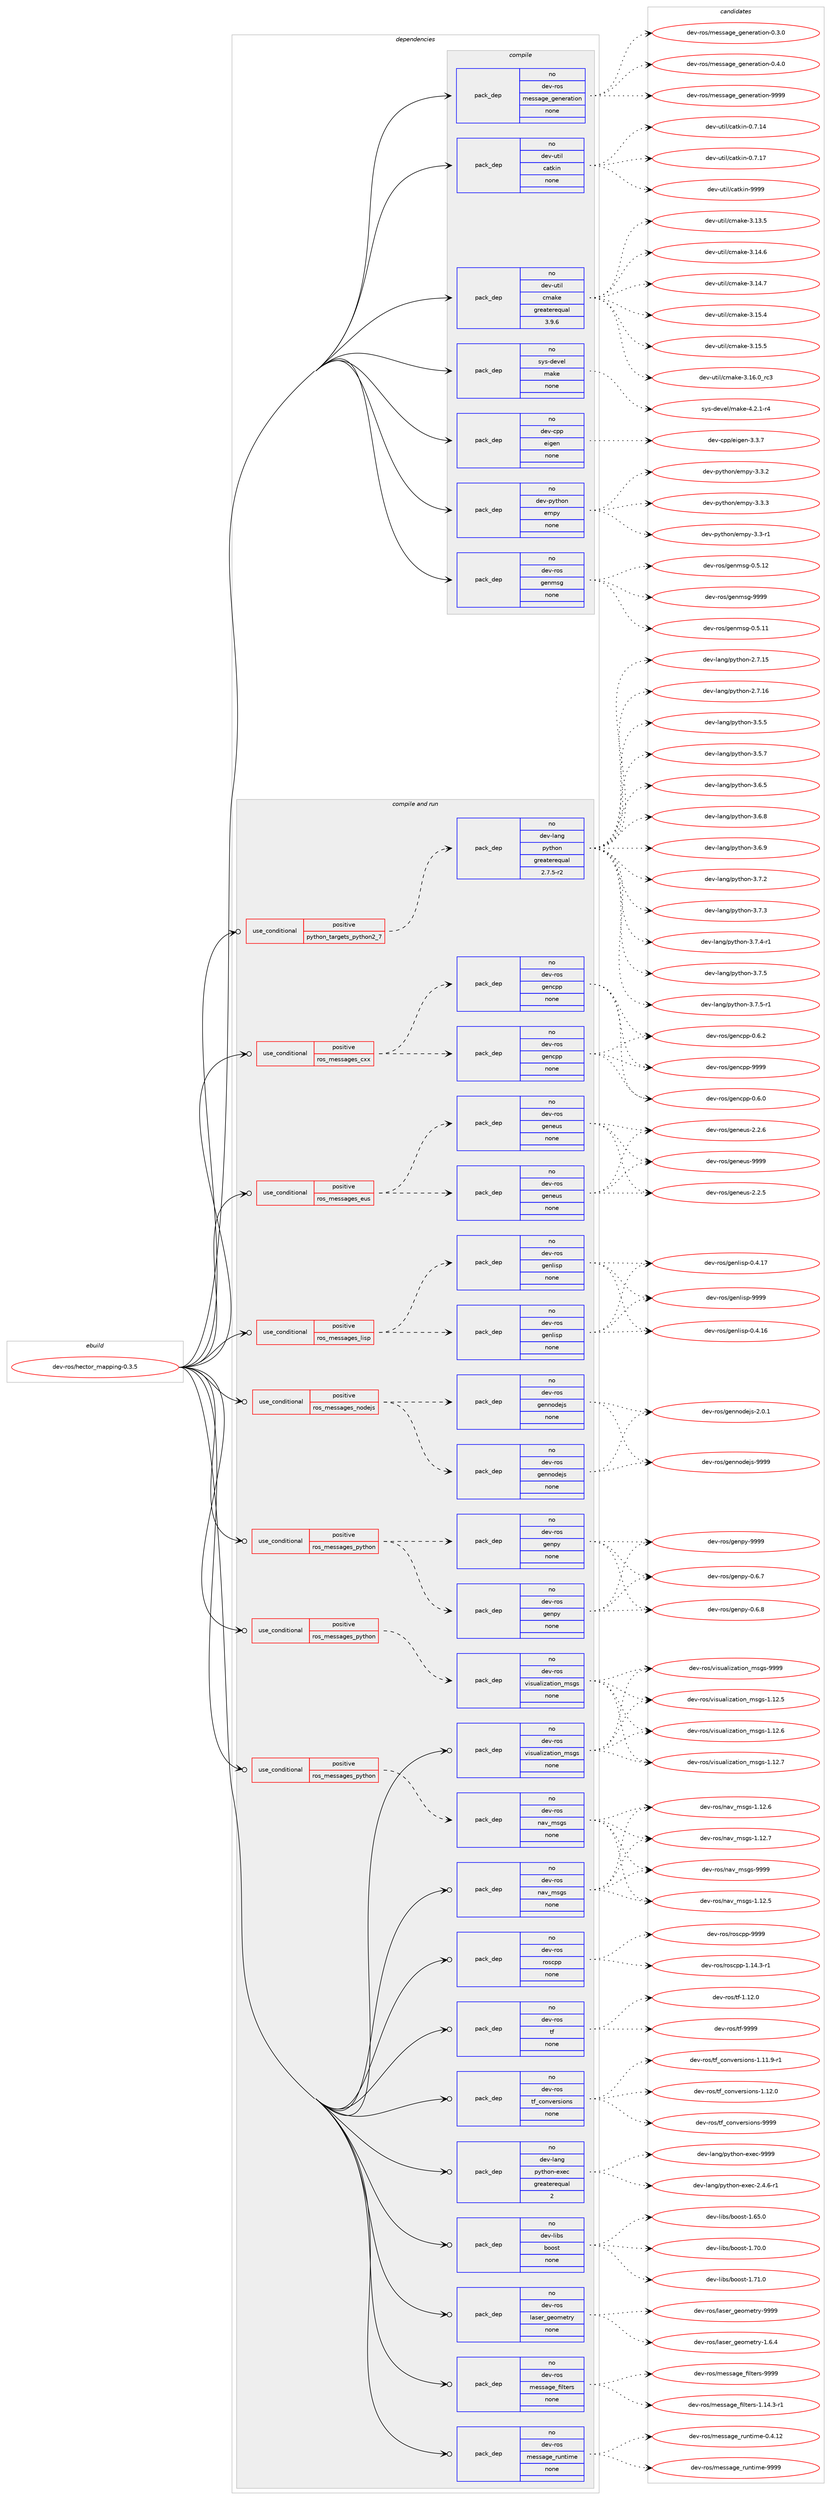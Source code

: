 digraph prolog {

# *************
# Graph options
# *************

newrank=true;
concentrate=true;
compound=true;
graph [rankdir=LR,fontname=Helvetica,fontsize=10,ranksep=1.5];#, ranksep=2.5, nodesep=0.2];
edge  [arrowhead=vee];
node  [fontname=Helvetica,fontsize=10];

# **********
# The ebuild
# **********

subgraph cluster_leftcol {
color=gray;
rank=same;
label=<<i>ebuild</i>>;
id [label="dev-ros/hector_mapping-0.3.5", color=red, width=4, href="../dev-ros/hector_mapping-0.3.5.svg"];
}

# ****************
# The dependencies
# ****************

subgraph cluster_midcol {
color=gray;
label=<<i>dependencies</i>>;
subgraph cluster_compile {
fillcolor="#eeeeee";
style=filled;
label=<<i>compile</i>>;
subgraph pack488318 {
dependency653683 [label=<<TABLE BORDER="0" CELLBORDER="1" CELLSPACING="0" CELLPADDING="4" WIDTH="220"><TR><TD ROWSPAN="6" CELLPADDING="30">pack_dep</TD></TR><TR><TD WIDTH="110">no</TD></TR><TR><TD>dev-cpp</TD></TR><TR><TD>eigen</TD></TR><TR><TD>none</TD></TR><TR><TD></TD></TR></TABLE>>, shape=none, color=blue];
}
id:e -> dependency653683:w [weight=20,style="solid",arrowhead="vee"];
subgraph pack488319 {
dependency653684 [label=<<TABLE BORDER="0" CELLBORDER="1" CELLSPACING="0" CELLPADDING="4" WIDTH="220"><TR><TD ROWSPAN="6" CELLPADDING="30">pack_dep</TD></TR><TR><TD WIDTH="110">no</TD></TR><TR><TD>dev-python</TD></TR><TR><TD>empy</TD></TR><TR><TD>none</TD></TR><TR><TD></TD></TR></TABLE>>, shape=none, color=blue];
}
id:e -> dependency653684:w [weight=20,style="solid",arrowhead="vee"];
subgraph pack488320 {
dependency653685 [label=<<TABLE BORDER="0" CELLBORDER="1" CELLSPACING="0" CELLPADDING="4" WIDTH="220"><TR><TD ROWSPAN="6" CELLPADDING="30">pack_dep</TD></TR><TR><TD WIDTH="110">no</TD></TR><TR><TD>dev-ros</TD></TR><TR><TD>genmsg</TD></TR><TR><TD>none</TD></TR><TR><TD></TD></TR></TABLE>>, shape=none, color=blue];
}
id:e -> dependency653685:w [weight=20,style="solid",arrowhead="vee"];
subgraph pack488321 {
dependency653686 [label=<<TABLE BORDER="0" CELLBORDER="1" CELLSPACING="0" CELLPADDING="4" WIDTH="220"><TR><TD ROWSPAN="6" CELLPADDING="30">pack_dep</TD></TR><TR><TD WIDTH="110">no</TD></TR><TR><TD>dev-ros</TD></TR><TR><TD>message_generation</TD></TR><TR><TD>none</TD></TR><TR><TD></TD></TR></TABLE>>, shape=none, color=blue];
}
id:e -> dependency653686:w [weight=20,style="solid",arrowhead="vee"];
subgraph pack488322 {
dependency653687 [label=<<TABLE BORDER="0" CELLBORDER="1" CELLSPACING="0" CELLPADDING="4" WIDTH="220"><TR><TD ROWSPAN="6" CELLPADDING="30">pack_dep</TD></TR><TR><TD WIDTH="110">no</TD></TR><TR><TD>dev-util</TD></TR><TR><TD>catkin</TD></TR><TR><TD>none</TD></TR><TR><TD></TD></TR></TABLE>>, shape=none, color=blue];
}
id:e -> dependency653687:w [weight=20,style="solid",arrowhead="vee"];
subgraph pack488323 {
dependency653688 [label=<<TABLE BORDER="0" CELLBORDER="1" CELLSPACING="0" CELLPADDING="4" WIDTH="220"><TR><TD ROWSPAN="6" CELLPADDING="30">pack_dep</TD></TR><TR><TD WIDTH="110">no</TD></TR><TR><TD>dev-util</TD></TR><TR><TD>cmake</TD></TR><TR><TD>greaterequal</TD></TR><TR><TD>3.9.6</TD></TR></TABLE>>, shape=none, color=blue];
}
id:e -> dependency653688:w [weight=20,style="solid",arrowhead="vee"];
subgraph pack488324 {
dependency653689 [label=<<TABLE BORDER="0" CELLBORDER="1" CELLSPACING="0" CELLPADDING="4" WIDTH="220"><TR><TD ROWSPAN="6" CELLPADDING="30">pack_dep</TD></TR><TR><TD WIDTH="110">no</TD></TR><TR><TD>sys-devel</TD></TR><TR><TD>make</TD></TR><TR><TD>none</TD></TR><TR><TD></TD></TR></TABLE>>, shape=none, color=blue];
}
id:e -> dependency653689:w [weight=20,style="solid",arrowhead="vee"];
}
subgraph cluster_compileandrun {
fillcolor="#eeeeee";
style=filled;
label=<<i>compile and run</i>>;
subgraph cond153459 {
dependency653690 [label=<<TABLE BORDER="0" CELLBORDER="1" CELLSPACING="0" CELLPADDING="4"><TR><TD ROWSPAN="3" CELLPADDING="10">use_conditional</TD></TR><TR><TD>positive</TD></TR><TR><TD>python_targets_python2_7</TD></TR></TABLE>>, shape=none, color=red];
subgraph pack488325 {
dependency653691 [label=<<TABLE BORDER="0" CELLBORDER="1" CELLSPACING="0" CELLPADDING="4" WIDTH="220"><TR><TD ROWSPAN="6" CELLPADDING="30">pack_dep</TD></TR><TR><TD WIDTH="110">no</TD></TR><TR><TD>dev-lang</TD></TR><TR><TD>python</TD></TR><TR><TD>greaterequal</TD></TR><TR><TD>2.7.5-r2</TD></TR></TABLE>>, shape=none, color=blue];
}
dependency653690:e -> dependency653691:w [weight=20,style="dashed",arrowhead="vee"];
}
id:e -> dependency653690:w [weight=20,style="solid",arrowhead="odotvee"];
subgraph cond153460 {
dependency653692 [label=<<TABLE BORDER="0" CELLBORDER="1" CELLSPACING="0" CELLPADDING="4"><TR><TD ROWSPAN="3" CELLPADDING="10">use_conditional</TD></TR><TR><TD>positive</TD></TR><TR><TD>ros_messages_cxx</TD></TR></TABLE>>, shape=none, color=red];
subgraph pack488326 {
dependency653693 [label=<<TABLE BORDER="0" CELLBORDER="1" CELLSPACING="0" CELLPADDING="4" WIDTH="220"><TR><TD ROWSPAN="6" CELLPADDING="30">pack_dep</TD></TR><TR><TD WIDTH="110">no</TD></TR><TR><TD>dev-ros</TD></TR><TR><TD>gencpp</TD></TR><TR><TD>none</TD></TR><TR><TD></TD></TR></TABLE>>, shape=none, color=blue];
}
dependency653692:e -> dependency653693:w [weight=20,style="dashed",arrowhead="vee"];
subgraph pack488327 {
dependency653694 [label=<<TABLE BORDER="0" CELLBORDER="1" CELLSPACING="0" CELLPADDING="4" WIDTH="220"><TR><TD ROWSPAN="6" CELLPADDING="30">pack_dep</TD></TR><TR><TD WIDTH="110">no</TD></TR><TR><TD>dev-ros</TD></TR><TR><TD>gencpp</TD></TR><TR><TD>none</TD></TR><TR><TD></TD></TR></TABLE>>, shape=none, color=blue];
}
dependency653692:e -> dependency653694:w [weight=20,style="dashed",arrowhead="vee"];
}
id:e -> dependency653692:w [weight=20,style="solid",arrowhead="odotvee"];
subgraph cond153461 {
dependency653695 [label=<<TABLE BORDER="0" CELLBORDER="1" CELLSPACING="0" CELLPADDING="4"><TR><TD ROWSPAN="3" CELLPADDING="10">use_conditional</TD></TR><TR><TD>positive</TD></TR><TR><TD>ros_messages_eus</TD></TR></TABLE>>, shape=none, color=red];
subgraph pack488328 {
dependency653696 [label=<<TABLE BORDER="0" CELLBORDER="1" CELLSPACING="0" CELLPADDING="4" WIDTH="220"><TR><TD ROWSPAN="6" CELLPADDING="30">pack_dep</TD></TR><TR><TD WIDTH="110">no</TD></TR><TR><TD>dev-ros</TD></TR><TR><TD>geneus</TD></TR><TR><TD>none</TD></TR><TR><TD></TD></TR></TABLE>>, shape=none, color=blue];
}
dependency653695:e -> dependency653696:w [weight=20,style="dashed",arrowhead="vee"];
subgraph pack488329 {
dependency653697 [label=<<TABLE BORDER="0" CELLBORDER="1" CELLSPACING="0" CELLPADDING="4" WIDTH="220"><TR><TD ROWSPAN="6" CELLPADDING="30">pack_dep</TD></TR><TR><TD WIDTH="110">no</TD></TR><TR><TD>dev-ros</TD></TR><TR><TD>geneus</TD></TR><TR><TD>none</TD></TR><TR><TD></TD></TR></TABLE>>, shape=none, color=blue];
}
dependency653695:e -> dependency653697:w [weight=20,style="dashed",arrowhead="vee"];
}
id:e -> dependency653695:w [weight=20,style="solid",arrowhead="odotvee"];
subgraph cond153462 {
dependency653698 [label=<<TABLE BORDER="0" CELLBORDER="1" CELLSPACING="0" CELLPADDING="4"><TR><TD ROWSPAN="3" CELLPADDING="10">use_conditional</TD></TR><TR><TD>positive</TD></TR><TR><TD>ros_messages_lisp</TD></TR></TABLE>>, shape=none, color=red];
subgraph pack488330 {
dependency653699 [label=<<TABLE BORDER="0" CELLBORDER="1" CELLSPACING="0" CELLPADDING="4" WIDTH="220"><TR><TD ROWSPAN="6" CELLPADDING="30">pack_dep</TD></TR><TR><TD WIDTH="110">no</TD></TR><TR><TD>dev-ros</TD></TR><TR><TD>genlisp</TD></TR><TR><TD>none</TD></TR><TR><TD></TD></TR></TABLE>>, shape=none, color=blue];
}
dependency653698:e -> dependency653699:w [weight=20,style="dashed",arrowhead="vee"];
subgraph pack488331 {
dependency653700 [label=<<TABLE BORDER="0" CELLBORDER="1" CELLSPACING="0" CELLPADDING="4" WIDTH="220"><TR><TD ROWSPAN="6" CELLPADDING="30">pack_dep</TD></TR><TR><TD WIDTH="110">no</TD></TR><TR><TD>dev-ros</TD></TR><TR><TD>genlisp</TD></TR><TR><TD>none</TD></TR><TR><TD></TD></TR></TABLE>>, shape=none, color=blue];
}
dependency653698:e -> dependency653700:w [weight=20,style="dashed",arrowhead="vee"];
}
id:e -> dependency653698:w [weight=20,style="solid",arrowhead="odotvee"];
subgraph cond153463 {
dependency653701 [label=<<TABLE BORDER="0" CELLBORDER="1" CELLSPACING="0" CELLPADDING="4"><TR><TD ROWSPAN="3" CELLPADDING="10">use_conditional</TD></TR><TR><TD>positive</TD></TR><TR><TD>ros_messages_nodejs</TD></TR></TABLE>>, shape=none, color=red];
subgraph pack488332 {
dependency653702 [label=<<TABLE BORDER="0" CELLBORDER="1" CELLSPACING="0" CELLPADDING="4" WIDTH="220"><TR><TD ROWSPAN="6" CELLPADDING="30">pack_dep</TD></TR><TR><TD WIDTH="110">no</TD></TR><TR><TD>dev-ros</TD></TR><TR><TD>gennodejs</TD></TR><TR><TD>none</TD></TR><TR><TD></TD></TR></TABLE>>, shape=none, color=blue];
}
dependency653701:e -> dependency653702:w [weight=20,style="dashed",arrowhead="vee"];
subgraph pack488333 {
dependency653703 [label=<<TABLE BORDER="0" CELLBORDER="1" CELLSPACING="0" CELLPADDING="4" WIDTH="220"><TR><TD ROWSPAN="6" CELLPADDING="30">pack_dep</TD></TR><TR><TD WIDTH="110">no</TD></TR><TR><TD>dev-ros</TD></TR><TR><TD>gennodejs</TD></TR><TR><TD>none</TD></TR><TR><TD></TD></TR></TABLE>>, shape=none, color=blue];
}
dependency653701:e -> dependency653703:w [weight=20,style="dashed",arrowhead="vee"];
}
id:e -> dependency653701:w [weight=20,style="solid",arrowhead="odotvee"];
subgraph cond153464 {
dependency653704 [label=<<TABLE BORDER="0" CELLBORDER="1" CELLSPACING="0" CELLPADDING="4"><TR><TD ROWSPAN="3" CELLPADDING="10">use_conditional</TD></TR><TR><TD>positive</TD></TR><TR><TD>ros_messages_python</TD></TR></TABLE>>, shape=none, color=red];
subgraph pack488334 {
dependency653705 [label=<<TABLE BORDER="0" CELLBORDER="1" CELLSPACING="0" CELLPADDING="4" WIDTH="220"><TR><TD ROWSPAN="6" CELLPADDING="30">pack_dep</TD></TR><TR><TD WIDTH="110">no</TD></TR><TR><TD>dev-ros</TD></TR><TR><TD>genpy</TD></TR><TR><TD>none</TD></TR><TR><TD></TD></TR></TABLE>>, shape=none, color=blue];
}
dependency653704:e -> dependency653705:w [weight=20,style="dashed",arrowhead="vee"];
subgraph pack488335 {
dependency653706 [label=<<TABLE BORDER="0" CELLBORDER="1" CELLSPACING="0" CELLPADDING="4" WIDTH="220"><TR><TD ROWSPAN="6" CELLPADDING="30">pack_dep</TD></TR><TR><TD WIDTH="110">no</TD></TR><TR><TD>dev-ros</TD></TR><TR><TD>genpy</TD></TR><TR><TD>none</TD></TR><TR><TD></TD></TR></TABLE>>, shape=none, color=blue];
}
dependency653704:e -> dependency653706:w [weight=20,style="dashed",arrowhead="vee"];
}
id:e -> dependency653704:w [weight=20,style="solid",arrowhead="odotvee"];
subgraph cond153465 {
dependency653707 [label=<<TABLE BORDER="0" CELLBORDER="1" CELLSPACING="0" CELLPADDING="4"><TR><TD ROWSPAN="3" CELLPADDING="10">use_conditional</TD></TR><TR><TD>positive</TD></TR><TR><TD>ros_messages_python</TD></TR></TABLE>>, shape=none, color=red];
subgraph pack488336 {
dependency653708 [label=<<TABLE BORDER="0" CELLBORDER="1" CELLSPACING="0" CELLPADDING="4" WIDTH="220"><TR><TD ROWSPAN="6" CELLPADDING="30">pack_dep</TD></TR><TR><TD WIDTH="110">no</TD></TR><TR><TD>dev-ros</TD></TR><TR><TD>nav_msgs</TD></TR><TR><TD>none</TD></TR><TR><TD></TD></TR></TABLE>>, shape=none, color=blue];
}
dependency653707:e -> dependency653708:w [weight=20,style="dashed",arrowhead="vee"];
}
id:e -> dependency653707:w [weight=20,style="solid",arrowhead="odotvee"];
subgraph cond153466 {
dependency653709 [label=<<TABLE BORDER="0" CELLBORDER="1" CELLSPACING="0" CELLPADDING="4"><TR><TD ROWSPAN="3" CELLPADDING="10">use_conditional</TD></TR><TR><TD>positive</TD></TR><TR><TD>ros_messages_python</TD></TR></TABLE>>, shape=none, color=red];
subgraph pack488337 {
dependency653710 [label=<<TABLE BORDER="0" CELLBORDER="1" CELLSPACING="0" CELLPADDING="4" WIDTH="220"><TR><TD ROWSPAN="6" CELLPADDING="30">pack_dep</TD></TR><TR><TD WIDTH="110">no</TD></TR><TR><TD>dev-ros</TD></TR><TR><TD>visualization_msgs</TD></TR><TR><TD>none</TD></TR><TR><TD></TD></TR></TABLE>>, shape=none, color=blue];
}
dependency653709:e -> dependency653710:w [weight=20,style="dashed",arrowhead="vee"];
}
id:e -> dependency653709:w [weight=20,style="solid",arrowhead="odotvee"];
subgraph pack488338 {
dependency653711 [label=<<TABLE BORDER="0" CELLBORDER="1" CELLSPACING="0" CELLPADDING="4" WIDTH="220"><TR><TD ROWSPAN="6" CELLPADDING="30">pack_dep</TD></TR><TR><TD WIDTH="110">no</TD></TR><TR><TD>dev-lang</TD></TR><TR><TD>python-exec</TD></TR><TR><TD>greaterequal</TD></TR><TR><TD>2</TD></TR></TABLE>>, shape=none, color=blue];
}
id:e -> dependency653711:w [weight=20,style="solid",arrowhead="odotvee"];
subgraph pack488339 {
dependency653712 [label=<<TABLE BORDER="0" CELLBORDER="1" CELLSPACING="0" CELLPADDING="4" WIDTH="220"><TR><TD ROWSPAN="6" CELLPADDING="30">pack_dep</TD></TR><TR><TD WIDTH="110">no</TD></TR><TR><TD>dev-libs</TD></TR><TR><TD>boost</TD></TR><TR><TD>none</TD></TR><TR><TD></TD></TR></TABLE>>, shape=none, color=blue];
}
id:e -> dependency653712:w [weight=20,style="solid",arrowhead="odotvee"];
subgraph pack488340 {
dependency653713 [label=<<TABLE BORDER="0" CELLBORDER="1" CELLSPACING="0" CELLPADDING="4" WIDTH="220"><TR><TD ROWSPAN="6" CELLPADDING="30">pack_dep</TD></TR><TR><TD WIDTH="110">no</TD></TR><TR><TD>dev-ros</TD></TR><TR><TD>laser_geometry</TD></TR><TR><TD>none</TD></TR><TR><TD></TD></TR></TABLE>>, shape=none, color=blue];
}
id:e -> dependency653713:w [weight=20,style="solid",arrowhead="odotvee"];
subgraph pack488341 {
dependency653714 [label=<<TABLE BORDER="0" CELLBORDER="1" CELLSPACING="0" CELLPADDING="4" WIDTH="220"><TR><TD ROWSPAN="6" CELLPADDING="30">pack_dep</TD></TR><TR><TD WIDTH="110">no</TD></TR><TR><TD>dev-ros</TD></TR><TR><TD>message_filters</TD></TR><TR><TD>none</TD></TR><TR><TD></TD></TR></TABLE>>, shape=none, color=blue];
}
id:e -> dependency653714:w [weight=20,style="solid",arrowhead="odotvee"];
subgraph pack488342 {
dependency653715 [label=<<TABLE BORDER="0" CELLBORDER="1" CELLSPACING="0" CELLPADDING="4" WIDTH="220"><TR><TD ROWSPAN="6" CELLPADDING="30">pack_dep</TD></TR><TR><TD WIDTH="110">no</TD></TR><TR><TD>dev-ros</TD></TR><TR><TD>message_runtime</TD></TR><TR><TD>none</TD></TR><TR><TD></TD></TR></TABLE>>, shape=none, color=blue];
}
id:e -> dependency653715:w [weight=20,style="solid",arrowhead="odotvee"];
subgraph pack488343 {
dependency653716 [label=<<TABLE BORDER="0" CELLBORDER="1" CELLSPACING="0" CELLPADDING="4" WIDTH="220"><TR><TD ROWSPAN="6" CELLPADDING="30">pack_dep</TD></TR><TR><TD WIDTH="110">no</TD></TR><TR><TD>dev-ros</TD></TR><TR><TD>nav_msgs</TD></TR><TR><TD>none</TD></TR><TR><TD></TD></TR></TABLE>>, shape=none, color=blue];
}
id:e -> dependency653716:w [weight=20,style="solid",arrowhead="odotvee"];
subgraph pack488344 {
dependency653717 [label=<<TABLE BORDER="0" CELLBORDER="1" CELLSPACING="0" CELLPADDING="4" WIDTH="220"><TR><TD ROWSPAN="6" CELLPADDING="30">pack_dep</TD></TR><TR><TD WIDTH="110">no</TD></TR><TR><TD>dev-ros</TD></TR><TR><TD>roscpp</TD></TR><TR><TD>none</TD></TR><TR><TD></TD></TR></TABLE>>, shape=none, color=blue];
}
id:e -> dependency653717:w [weight=20,style="solid",arrowhead="odotvee"];
subgraph pack488345 {
dependency653718 [label=<<TABLE BORDER="0" CELLBORDER="1" CELLSPACING="0" CELLPADDING="4" WIDTH="220"><TR><TD ROWSPAN="6" CELLPADDING="30">pack_dep</TD></TR><TR><TD WIDTH="110">no</TD></TR><TR><TD>dev-ros</TD></TR><TR><TD>tf</TD></TR><TR><TD>none</TD></TR><TR><TD></TD></TR></TABLE>>, shape=none, color=blue];
}
id:e -> dependency653718:w [weight=20,style="solid",arrowhead="odotvee"];
subgraph pack488346 {
dependency653719 [label=<<TABLE BORDER="0" CELLBORDER="1" CELLSPACING="0" CELLPADDING="4" WIDTH="220"><TR><TD ROWSPAN="6" CELLPADDING="30">pack_dep</TD></TR><TR><TD WIDTH="110">no</TD></TR><TR><TD>dev-ros</TD></TR><TR><TD>tf_conversions</TD></TR><TR><TD>none</TD></TR><TR><TD></TD></TR></TABLE>>, shape=none, color=blue];
}
id:e -> dependency653719:w [weight=20,style="solid",arrowhead="odotvee"];
subgraph pack488347 {
dependency653720 [label=<<TABLE BORDER="0" CELLBORDER="1" CELLSPACING="0" CELLPADDING="4" WIDTH="220"><TR><TD ROWSPAN="6" CELLPADDING="30">pack_dep</TD></TR><TR><TD WIDTH="110">no</TD></TR><TR><TD>dev-ros</TD></TR><TR><TD>visualization_msgs</TD></TR><TR><TD>none</TD></TR><TR><TD></TD></TR></TABLE>>, shape=none, color=blue];
}
id:e -> dependency653720:w [weight=20,style="solid",arrowhead="odotvee"];
}
subgraph cluster_run {
fillcolor="#eeeeee";
style=filled;
label=<<i>run</i>>;
}
}

# **************
# The candidates
# **************

subgraph cluster_choices {
rank=same;
color=gray;
label=<<i>candidates</i>>;

subgraph choice488318 {
color=black;
nodesep=1;
choice100101118459911211247101105103101110455146514655 [label="dev-cpp/eigen-3.3.7", color=red, width=4,href="../dev-cpp/eigen-3.3.7.svg"];
dependency653683:e -> choice100101118459911211247101105103101110455146514655:w [style=dotted,weight="100"];
}
subgraph choice488319 {
color=black;
nodesep=1;
choice1001011184511212111610411111047101109112121455146514511449 [label="dev-python/empy-3.3-r1", color=red, width=4,href="../dev-python/empy-3.3-r1.svg"];
choice1001011184511212111610411111047101109112121455146514650 [label="dev-python/empy-3.3.2", color=red, width=4,href="../dev-python/empy-3.3.2.svg"];
choice1001011184511212111610411111047101109112121455146514651 [label="dev-python/empy-3.3.3", color=red, width=4,href="../dev-python/empy-3.3.3.svg"];
dependency653684:e -> choice1001011184511212111610411111047101109112121455146514511449:w [style=dotted,weight="100"];
dependency653684:e -> choice1001011184511212111610411111047101109112121455146514650:w [style=dotted,weight="100"];
dependency653684:e -> choice1001011184511212111610411111047101109112121455146514651:w [style=dotted,weight="100"];
}
subgraph choice488320 {
color=black;
nodesep=1;
choice100101118451141111154710310111010911510345484653464949 [label="dev-ros/genmsg-0.5.11", color=red, width=4,href="../dev-ros/genmsg-0.5.11.svg"];
choice100101118451141111154710310111010911510345484653464950 [label="dev-ros/genmsg-0.5.12", color=red, width=4,href="../dev-ros/genmsg-0.5.12.svg"];
choice10010111845114111115471031011101091151034557575757 [label="dev-ros/genmsg-9999", color=red, width=4,href="../dev-ros/genmsg-9999.svg"];
dependency653685:e -> choice100101118451141111154710310111010911510345484653464949:w [style=dotted,weight="100"];
dependency653685:e -> choice100101118451141111154710310111010911510345484653464950:w [style=dotted,weight="100"];
dependency653685:e -> choice10010111845114111115471031011101091151034557575757:w [style=dotted,weight="100"];
}
subgraph choice488321 {
color=black;
nodesep=1;
choice1001011184511411111547109101115115971031019510310111010111497116105111110454846514648 [label="dev-ros/message_generation-0.3.0", color=red, width=4,href="../dev-ros/message_generation-0.3.0.svg"];
choice1001011184511411111547109101115115971031019510310111010111497116105111110454846524648 [label="dev-ros/message_generation-0.4.0", color=red, width=4,href="../dev-ros/message_generation-0.4.0.svg"];
choice10010111845114111115471091011151159710310195103101110101114971161051111104557575757 [label="dev-ros/message_generation-9999", color=red, width=4,href="../dev-ros/message_generation-9999.svg"];
dependency653686:e -> choice1001011184511411111547109101115115971031019510310111010111497116105111110454846514648:w [style=dotted,weight="100"];
dependency653686:e -> choice1001011184511411111547109101115115971031019510310111010111497116105111110454846524648:w [style=dotted,weight="100"];
dependency653686:e -> choice10010111845114111115471091011151159710310195103101110101114971161051111104557575757:w [style=dotted,weight="100"];
}
subgraph choice488322 {
color=black;
nodesep=1;
choice1001011184511711610510847999711610710511045484655464952 [label="dev-util/catkin-0.7.14", color=red, width=4,href="../dev-util/catkin-0.7.14.svg"];
choice1001011184511711610510847999711610710511045484655464955 [label="dev-util/catkin-0.7.17", color=red, width=4,href="../dev-util/catkin-0.7.17.svg"];
choice100101118451171161051084799971161071051104557575757 [label="dev-util/catkin-9999", color=red, width=4,href="../dev-util/catkin-9999.svg"];
dependency653687:e -> choice1001011184511711610510847999711610710511045484655464952:w [style=dotted,weight="100"];
dependency653687:e -> choice1001011184511711610510847999711610710511045484655464955:w [style=dotted,weight="100"];
dependency653687:e -> choice100101118451171161051084799971161071051104557575757:w [style=dotted,weight="100"];
}
subgraph choice488323 {
color=black;
nodesep=1;
choice1001011184511711610510847991099710710145514649514653 [label="dev-util/cmake-3.13.5", color=red, width=4,href="../dev-util/cmake-3.13.5.svg"];
choice1001011184511711610510847991099710710145514649524654 [label="dev-util/cmake-3.14.6", color=red, width=4,href="../dev-util/cmake-3.14.6.svg"];
choice1001011184511711610510847991099710710145514649524655 [label="dev-util/cmake-3.14.7", color=red, width=4,href="../dev-util/cmake-3.14.7.svg"];
choice1001011184511711610510847991099710710145514649534652 [label="dev-util/cmake-3.15.4", color=red, width=4,href="../dev-util/cmake-3.15.4.svg"];
choice1001011184511711610510847991099710710145514649534653 [label="dev-util/cmake-3.15.5", color=red, width=4,href="../dev-util/cmake-3.15.5.svg"];
choice1001011184511711610510847991099710710145514649544648951149951 [label="dev-util/cmake-3.16.0_rc3", color=red, width=4,href="../dev-util/cmake-3.16.0_rc3.svg"];
dependency653688:e -> choice1001011184511711610510847991099710710145514649514653:w [style=dotted,weight="100"];
dependency653688:e -> choice1001011184511711610510847991099710710145514649524654:w [style=dotted,weight="100"];
dependency653688:e -> choice1001011184511711610510847991099710710145514649524655:w [style=dotted,weight="100"];
dependency653688:e -> choice1001011184511711610510847991099710710145514649534652:w [style=dotted,weight="100"];
dependency653688:e -> choice1001011184511711610510847991099710710145514649534653:w [style=dotted,weight="100"];
dependency653688:e -> choice1001011184511711610510847991099710710145514649544648951149951:w [style=dotted,weight="100"];
}
subgraph choice488324 {
color=black;
nodesep=1;
choice1151211154510010111810110847109971071014552465046494511452 [label="sys-devel/make-4.2.1-r4", color=red, width=4,href="../sys-devel/make-4.2.1-r4.svg"];
dependency653689:e -> choice1151211154510010111810110847109971071014552465046494511452:w [style=dotted,weight="100"];
}
subgraph choice488325 {
color=black;
nodesep=1;
choice10010111845108971101034711212111610411111045504655464953 [label="dev-lang/python-2.7.15", color=red, width=4,href="../dev-lang/python-2.7.15.svg"];
choice10010111845108971101034711212111610411111045504655464954 [label="dev-lang/python-2.7.16", color=red, width=4,href="../dev-lang/python-2.7.16.svg"];
choice100101118451089711010347112121116104111110455146534653 [label="dev-lang/python-3.5.5", color=red, width=4,href="../dev-lang/python-3.5.5.svg"];
choice100101118451089711010347112121116104111110455146534655 [label="dev-lang/python-3.5.7", color=red, width=4,href="../dev-lang/python-3.5.7.svg"];
choice100101118451089711010347112121116104111110455146544653 [label="dev-lang/python-3.6.5", color=red, width=4,href="../dev-lang/python-3.6.5.svg"];
choice100101118451089711010347112121116104111110455146544656 [label="dev-lang/python-3.6.8", color=red, width=4,href="../dev-lang/python-3.6.8.svg"];
choice100101118451089711010347112121116104111110455146544657 [label="dev-lang/python-3.6.9", color=red, width=4,href="../dev-lang/python-3.6.9.svg"];
choice100101118451089711010347112121116104111110455146554650 [label="dev-lang/python-3.7.2", color=red, width=4,href="../dev-lang/python-3.7.2.svg"];
choice100101118451089711010347112121116104111110455146554651 [label="dev-lang/python-3.7.3", color=red, width=4,href="../dev-lang/python-3.7.3.svg"];
choice1001011184510897110103471121211161041111104551465546524511449 [label="dev-lang/python-3.7.4-r1", color=red, width=4,href="../dev-lang/python-3.7.4-r1.svg"];
choice100101118451089711010347112121116104111110455146554653 [label="dev-lang/python-3.7.5", color=red, width=4,href="../dev-lang/python-3.7.5.svg"];
choice1001011184510897110103471121211161041111104551465546534511449 [label="dev-lang/python-3.7.5-r1", color=red, width=4,href="../dev-lang/python-3.7.5-r1.svg"];
dependency653691:e -> choice10010111845108971101034711212111610411111045504655464953:w [style=dotted,weight="100"];
dependency653691:e -> choice10010111845108971101034711212111610411111045504655464954:w [style=dotted,weight="100"];
dependency653691:e -> choice100101118451089711010347112121116104111110455146534653:w [style=dotted,weight="100"];
dependency653691:e -> choice100101118451089711010347112121116104111110455146534655:w [style=dotted,weight="100"];
dependency653691:e -> choice100101118451089711010347112121116104111110455146544653:w [style=dotted,weight="100"];
dependency653691:e -> choice100101118451089711010347112121116104111110455146544656:w [style=dotted,weight="100"];
dependency653691:e -> choice100101118451089711010347112121116104111110455146544657:w [style=dotted,weight="100"];
dependency653691:e -> choice100101118451089711010347112121116104111110455146554650:w [style=dotted,weight="100"];
dependency653691:e -> choice100101118451089711010347112121116104111110455146554651:w [style=dotted,weight="100"];
dependency653691:e -> choice1001011184510897110103471121211161041111104551465546524511449:w [style=dotted,weight="100"];
dependency653691:e -> choice100101118451089711010347112121116104111110455146554653:w [style=dotted,weight="100"];
dependency653691:e -> choice1001011184510897110103471121211161041111104551465546534511449:w [style=dotted,weight="100"];
}
subgraph choice488326 {
color=black;
nodesep=1;
choice100101118451141111154710310111099112112454846544648 [label="dev-ros/gencpp-0.6.0", color=red, width=4,href="../dev-ros/gencpp-0.6.0.svg"];
choice100101118451141111154710310111099112112454846544650 [label="dev-ros/gencpp-0.6.2", color=red, width=4,href="../dev-ros/gencpp-0.6.2.svg"];
choice1001011184511411111547103101110991121124557575757 [label="dev-ros/gencpp-9999", color=red, width=4,href="../dev-ros/gencpp-9999.svg"];
dependency653693:e -> choice100101118451141111154710310111099112112454846544648:w [style=dotted,weight="100"];
dependency653693:e -> choice100101118451141111154710310111099112112454846544650:w [style=dotted,weight="100"];
dependency653693:e -> choice1001011184511411111547103101110991121124557575757:w [style=dotted,weight="100"];
}
subgraph choice488327 {
color=black;
nodesep=1;
choice100101118451141111154710310111099112112454846544648 [label="dev-ros/gencpp-0.6.0", color=red, width=4,href="../dev-ros/gencpp-0.6.0.svg"];
choice100101118451141111154710310111099112112454846544650 [label="dev-ros/gencpp-0.6.2", color=red, width=4,href="../dev-ros/gencpp-0.6.2.svg"];
choice1001011184511411111547103101110991121124557575757 [label="dev-ros/gencpp-9999", color=red, width=4,href="../dev-ros/gencpp-9999.svg"];
dependency653694:e -> choice100101118451141111154710310111099112112454846544648:w [style=dotted,weight="100"];
dependency653694:e -> choice100101118451141111154710310111099112112454846544650:w [style=dotted,weight="100"];
dependency653694:e -> choice1001011184511411111547103101110991121124557575757:w [style=dotted,weight="100"];
}
subgraph choice488328 {
color=black;
nodesep=1;
choice1001011184511411111547103101110101117115455046504653 [label="dev-ros/geneus-2.2.5", color=red, width=4,href="../dev-ros/geneus-2.2.5.svg"];
choice1001011184511411111547103101110101117115455046504654 [label="dev-ros/geneus-2.2.6", color=red, width=4,href="../dev-ros/geneus-2.2.6.svg"];
choice10010111845114111115471031011101011171154557575757 [label="dev-ros/geneus-9999", color=red, width=4,href="../dev-ros/geneus-9999.svg"];
dependency653696:e -> choice1001011184511411111547103101110101117115455046504653:w [style=dotted,weight="100"];
dependency653696:e -> choice1001011184511411111547103101110101117115455046504654:w [style=dotted,weight="100"];
dependency653696:e -> choice10010111845114111115471031011101011171154557575757:w [style=dotted,weight="100"];
}
subgraph choice488329 {
color=black;
nodesep=1;
choice1001011184511411111547103101110101117115455046504653 [label="dev-ros/geneus-2.2.5", color=red, width=4,href="../dev-ros/geneus-2.2.5.svg"];
choice1001011184511411111547103101110101117115455046504654 [label="dev-ros/geneus-2.2.6", color=red, width=4,href="../dev-ros/geneus-2.2.6.svg"];
choice10010111845114111115471031011101011171154557575757 [label="dev-ros/geneus-9999", color=red, width=4,href="../dev-ros/geneus-9999.svg"];
dependency653697:e -> choice1001011184511411111547103101110101117115455046504653:w [style=dotted,weight="100"];
dependency653697:e -> choice1001011184511411111547103101110101117115455046504654:w [style=dotted,weight="100"];
dependency653697:e -> choice10010111845114111115471031011101011171154557575757:w [style=dotted,weight="100"];
}
subgraph choice488330 {
color=black;
nodesep=1;
choice100101118451141111154710310111010810511511245484652464954 [label="dev-ros/genlisp-0.4.16", color=red, width=4,href="../dev-ros/genlisp-0.4.16.svg"];
choice100101118451141111154710310111010810511511245484652464955 [label="dev-ros/genlisp-0.4.17", color=red, width=4,href="../dev-ros/genlisp-0.4.17.svg"];
choice10010111845114111115471031011101081051151124557575757 [label="dev-ros/genlisp-9999", color=red, width=4,href="../dev-ros/genlisp-9999.svg"];
dependency653699:e -> choice100101118451141111154710310111010810511511245484652464954:w [style=dotted,weight="100"];
dependency653699:e -> choice100101118451141111154710310111010810511511245484652464955:w [style=dotted,weight="100"];
dependency653699:e -> choice10010111845114111115471031011101081051151124557575757:w [style=dotted,weight="100"];
}
subgraph choice488331 {
color=black;
nodesep=1;
choice100101118451141111154710310111010810511511245484652464954 [label="dev-ros/genlisp-0.4.16", color=red, width=4,href="../dev-ros/genlisp-0.4.16.svg"];
choice100101118451141111154710310111010810511511245484652464955 [label="dev-ros/genlisp-0.4.17", color=red, width=4,href="../dev-ros/genlisp-0.4.17.svg"];
choice10010111845114111115471031011101081051151124557575757 [label="dev-ros/genlisp-9999", color=red, width=4,href="../dev-ros/genlisp-9999.svg"];
dependency653700:e -> choice100101118451141111154710310111010810511511245484652464954:w [style=dotted,weight="100"];
dependency653700:e -> choice100101118451141111154710310111010810511511245484652464955:w [style=dotted,weight="100"];
dependency653700:e -> choice10010111845114111115471031011101081051151124557575757:w [style=dotted,weight="100"];
}
subgraph choice488332 {
color=black;
nodesep=1;
choice1001011184511411111547103101110110111100101106115455046484649 [label="dev-ros/gennodejs-2.0.1", color=red, width=4,href="../dev-ros/gennodejs-2.0.1.svg"];
choice10010111845114111115471031011101101111001011061154557575757 [label="dev-ros/gennodejs-9999", color=red, width=4,href="../dev-ros/gennodejs-9999.svg"];
dependency653702:e -> choice1001011184511411111547103101110110111100101106115455046484649:w [style=dotted,weight="100"];
dependency653702:e -> choice10010111845114111115471031011101101111001011061154557575757:w [style=dotted,weight="100"];
}
subgraph choice488333 {
color=black;
nodesep=1;
choice1001011184511411111547103101110110111100101106115455046484649 [label="dev-ros/gennodejs-2.0.1", color=red, width=4,href="../dev-ros/gennodejs-2.0.1.svg"];
choice10010111845114111115471031011101101111001011061154557575757 [label="dev-ros/gennodejs-9999", color=red, width=4,href="../dev-ros/gennodejs-9999.svg"];
dependency653703:e -> choice1001011184511411111547103101110110111100101106115455046484649:w [style=dotted,weight="100"];
dependency653703:e -> choice10010111845114111115471031011101101111001011061154557575757:w [style=dotted,weight="100"];
}
subgraph choice488334 {
color=black;
nodesep=1;
choice1001011184511411111547103101110112121454846544655 [label="dev-ros/genpy-0.6.7", color=red, width=4,href="../dev-ros/genpy-0.6.7.svg"];
choice1001011184511411111547103101110112121454846544656 [label="dev-ros/genpy-0.6.8", color=red, width=4,href="../dev-ros/genpy-0.6.8.svg"];
choice10010111845114111115471031011101121214557575757 [label="dev-ros/genpy-9999", color=red, width=4,href="../dev-ros/genpy-9999.svg"];
dependency653705:e -> choice1001011184511411111547103101110112121454846544655:w [style=dotted,weight="100"];
dependency653705:e -> choice1001011184511411111547103101110112121454846544656:w [style=dotted,weight="100"];
dependency653705:e -> choice10010111845114111115471031011101121214557575757:w [style=dotted,weight="100"];
}
subgraph choice488335 {
color=black;
nodesep=1;
choice1001011184511411111547103101110112121454846544655 [label="dev-ros/genpy-0.6.7", color=red, width=4,href="../dev-ros/genpy-0.6.7.svg"];
choice1001011184511411111547103101110112121454846544656 [label="dev-ros/genpy-0.6.8", color=red, width=4,href="../dev-ros/genpy-0.6.8.svg"];
choice10010111845114111115471031011101121214557575757 [label="dev-ros/genpy-9999", color=red, width=4,href="../dev-ros/genpy-9999.svg"];
dependency653706:e -> choice1001011184511411111547103101110112121454846544655:w [style=dotted,weight="100"];
dependency653706:e -> choice1001011184511411111547103101110112121454846544656:w [style=dotted,weight="100"];
dependency653706:e -> choice10010111845114111115471031011101121214557575757:w [style=dotted,weight="100"];
}
subgraph choice488336 {
color=black;
nodesep=1;
choice1001011184511411111547110971189510911510311545494649504653 [label="dev-ros/nav_msgs-1.12.5", color=red, width=4,href="../dev-ros/nav_msgs-1.12.5.svg"];
choice1001011184511411111547110971189510911510311545494649504654 [label="dev-ros/nav_msgs-1.12.6", color=red, width=4,href="../dev-ros/nav_msgs-1.12.6.svg"];
choice1001011184511411111547110971189510911510311545494649504655 [label="dev-ros/nav_msgs-1.12.7", color=red, width=4,href="../dev-ros/nav_msgs-1.12.7.svg"];
choice100101118451141111154711097118951091151031154557575757 [label="dev-ros/nav_msgs-9999", color=red, width=4,href="../dev-ros/nav_msgs-9999.svg"];
dependency653708:e -> choice1001011184511411111547110971189510911510311545494649504653:w [style=dotted,weight="100"];
dependency653708:e -> choice1001011184511411111547110971189510911510311545494649504654:w [style=dotted,weight="100"];
dependency653708:e -> choice1001011184511411111547110971189510911510311545494649504655:w [style=dotted,weight="100"];
dependency653708:e -> choice100101118451141111154711097118951091151031154557575757:w [style=dotted,weight="100"];
}
subgraph choice488337 {
color=black;
nodesep=1;
choice100101118451141111154711810511511797108105122971161051111109510911510311545494649504653 [label="dev-ros/visualization_msgs-1.12.5", color=red, width=4,href="../dev-ros/visualization_msgs-1.12.5.svg"];
choice100101118451141111154711810511511797108105122971161051111109510911510311545494649504654 [label="dev-ros/visualization_msgs-1.12.6", color=red, width=4,href="../dev-ros/visualization_msgs-1.12.6.svg"];
choice100101118451141111154711810511511797108105122971161051111109510911510311545494649504655 [label="dev-ros/visualization_msgs-1.12.7", color=red, width=4,href="../dev-ros/visualization_msgs-1.12.7.svg"];
choice10010111845114111115471181051151179710810512297116105111110951091151031154557575757 [label="dev-ros/visualization_msgs-9999", color=red, width=4,href="../dev-ros/visualization_msgs-9999.svg"];
dependency653710:e -> choice100101118451141111154711810511511797108105122971161051111109510911510311545494649504653:w [style=dotted,weight="100"];
dependency653710:e -> choice100101118451141111154711810511511797108105122971161051111109510911510311545494649504654:w [style=dotted,weight="100"];
dependency653710:e -> choice100101118451141111154711810511511797108105122971161051111109510911510311545494649504655:w [style=dotted,weight="100"];
dependency653710:e -> choice10010111845114111115471181051151179710810512297116105111110951091151031154557575757:w [style=dotted,weight="100"];
}
subgraph choice488338 {
color=black;
nodesep=1;
choice10010111845108971101034711212111610411111045101120101994550465246544511449 [label="dev-lang/python-exec-2.4.6-r1", color=red, width=4,href="../dev-lang/python-exec-2.4.6-r1.svg"];
choice10010111845108971101034711212111610411111045101120101994557575757 [label="dev-lang/python-exec-9999", color=red, width=4,href="../dev-lang/python-exec-9999.svg"];
dependency653711:e -> choice10010111845108971101034711212111610411111045101120101994550465246544511449:w [style=dotted,weight="100"];
dependency653711:e -> choice10010111845108971101034711212111610411111045101120101994557575757:w [style=dotted,weight="100"];
}
subgraph choice488339 {
color=black;
nodesep=1;
choice1001011184510810598115479811111111511645494654534648 [label="dev-libs/boost-1.65.0", color=red, width=4,href="../dev-libs/boost-1.65.0.svg"];
choice1001011184510810598115479811111111511645494655484648 [label="dev-libs/boost-1.70.0", color=red, width=4,href="../dev-libs/boost-1.70.0.svg"];
choice1001011184510810598115479811111111511645494655494648 [label="dev-libs/boost-1.71.0", color=red, width=4,href="../dev-libs/boost-1.71.0.svg"];
dependency653712:e -> choice1001011184510810598115479811111111511645494654534648:w [style=dotted,weight="100"];
dependency653712:e -> choice1001011184510810598115479811111111511645494655484648:w [style=dotted,weight="100"];
dependency653712:e -> choice1001011184510810598115479811111111511645494655494648:w [style=dotted,weight="100"];
}
subgraph choice488340 {
color=black;
nodesep=1;
choice10010111845114111115471089711510111495103101111109101116114121454946544652 [label="dev-ros/laser_geometry-1.6.4", color=red, width=4,href="../dev-ros/laser_geometry-1.6.4.svg"];
choice100101118451141111154710897115101114951031011111091011161141214557575757 [label="dev-ros/laser_geometry-9999", color=red, width=4,href="../dev-ros/laser_geometry-9999.svg"];
dependency653713:e -> choice10010111845114111115471089711510111495103101111109101116114121454946544652:w [style=dotted,weight="100"];
dependency653713:e -> choice100101118451141111154710897115101114951031011111091011161141214557575757:w [style=dotted,weight="100"];
}
subgraph choice488341 {
color=black;
nodesep=1;
choice10010111845114111115471091011151159710310195102105108116101114115454946495246514511449 [label="dev-ros/message_filters-1.14.3-r1", color=red, width=4,href="../dev-ros/message_filters-1.14.3-r1.svg"];
choice100101118451141111154710910111511597103101951021051081161011141154557575757 [label="dev-ros/message_filters-9999", color=red, width=4,href="../dev-ros/message_filters-9999.svg"];
dependency653714:e -> choice10010111845114111115471091011151159710310195102105108116101114115454946495246514511449:w [style=dotted,weight="100"];
dependency653714:e -> choice100101118451141111154710910111511597103101951021051081161011141154557575757:w [style=dotted,weight="100"];
}
subgraph choice488342 {
color=black;
nodesep=1;
choice1001011184511411111547109101115115971031019511411711011610510910145484652464950 [label="dev-ros/message_runtime-0.4.12", color=red, width=4,href="../dev-ros/message_runtime-0.4.12.svg"];
choice100101118451141111154710910111511597103101951141171101161051091014557575757 [label="dev-ros/message_runtime-9999", color=red, width=4,href="../dev-ros/message_runtime-9999.svg"];
dependency653715:e -> choice1001011184511411111547109101115115971031019511411711011610510910145484652464950:w [style=dotted,weight="100"];
dependency653715:e -> choice100101118451141111154710910111511597103101951141171101161051091014557575757:w [style=dotted,weight="100"];
}
subgraph choice488343 {
color=black;
nodesep=1;
choice1001011184511411111547110971189510911510311545494649504653 [label="dev-ros/nav_msgs-1.12.5", color=red, width=4,href="../dev-ros/nav_msgs-1.12.5.svg"];
choice1001011184511411111547110971189510911510311545494649504654 [label="dev-ros/nav_msgs-1.12.6", color=red, width=4,href="../dev-ros/nav_msgs-1.12.6.svg"];
choice1001011184511411111547110971189510911510311545494649504655 [label="dev-ros/nav_msgs-1.12.7", color=red, width=4,href="../dev-ros/nav_msgs-1.12.7.svg"];
choice100101118451141111154711097118951091151031154557575757 [label="dev-ros/nav_msgs-9999", color=red, width=4,href="../dev-ros/nav_msgs-9999.svg"];
dependency653716:e -> choice1001011184511411111547110971189510911510311545494649504653:w [style=dotted,weight="100"];
dependency653716:e -> choice1001011184511411111547110971189510911510311545494649504654:w [style=dotted,weight="100"];
dependency653716:e -> choice1001011184511411111547110971189510911510311545494649504655:w [style=dotted,weight="100"];
dependency653716:e -> choice100101118451141111154711097118951091151031154557575757:w [style=dotted,weight="100"];
}
subgraph choice488344 {
color=black;
nodesep=1;
choice100101118451141111154711411111599112112454946495246514511449 [label="dev-ros/roscpp-1.14.3-r1", color=red, width=4,href="../dev-ros/roscpp-1.14.3-r1.svg"];
choice1001011184511411111547114111115991121124557575757 [label="dev-ros/roscpp-9999", color=red, width=4,href="../dev-ros/roscpp-9999.svg"];
dependency653717:e -> choice100101118451141111154711411111599112112454946495246514511449:w [style=dotted,weight="100"];
dependency653717:e -> choice1001011184511411111547114111115991121124557575757:w [style=dotted,weight="100"];
}
subgraph choice488345 {
color=black;
nodesep=1;
choice100101118451141111154711610245494649504648 [label="dev-ros/tf-1.12.0", color=red, width=4,href="../dev-ros/tf-1.12.0.svg"];
choice10010111845114111115471161024557575757 [label="dev-ros/tf-9999", color=red, width=4,href="../dev-ros/tf-9999.svg"];
dependency653718:e -> choice100101118451141111154711610245494649504648:w [style=dotted,weight="100"];
dependency653718:e -> choice10010111845114111115471161024557575757:w [style=dotted,weight="100"];
}
subgraph choice488346 {
color=black;
nodesep=1;
choice10010111845114111115471161029599111110118101114115105111110115454946494946574511449 [label="dev-ros/tf_conversions-1.11.9-r1", color=red, width=4,href="../dev-ros/tf_conversions-1.11.9-r1.svg"];
choice1001011184511411111547116102959911111011810111411510511111011545494649504648 [label="dev-ros/tf_conversions-1.12.0", color=red, width=4,href="../dev-ros/tf_conversions-1.12.0.svg"];
choice100101118451141111154711610295991111101181011141151051111101154557575757 [label="dev-ros/tf_conversions-9999", color=red, width=4,href="../dev-ros/tf_conversions-9999.svg"];
dependency653719:e -> choice10010111845114111115471161029599111110118101114115105111110115454946494946574511449:w [style=dotted,weight="100"];
dependency653719:e -> choice1001011184511411111547116102959911111011810111411510511111011545494649504648:w [style=dotted,weight="100"];
dependency653719:e -> choice100101118451141111154711610295991111101181011141151051111101154557575757:w [style=dotted,weight="100"];
}
subgraph choice488347 {
color=black;
nodesep=1;
choice100101118451141111154711810511511797108105122971161051111109510911510311545494649504653 [label="dev-ros/visualization_msgs-1.12.5", color=red, width=4,href="../dev-ros/visualization_msgs-1.12.5.svg"];
choice100101118451141111154711810511511797108105122971161051111109510911510311545494649504654 [label="dev-ros/visualization_msgs-1.12.6", color=red, width=4,href="../dev-ros/visualization_msgs-1.12.6.svg"];
choice100101118451141111154711810511511797108105122971161051111109510911510311545494649504655 [label="dev-ros/visualization_msgs-1.12.7", color=red, width=4,href="../dev-ros/visualization_msgs-1.12.7.svg"];
choice10010111845114111115471181051151179710810512297116105111110951091151031154557575757 [label="dev-ros/visualization_msgs-9999", color=red, width=4,href="../dev-ros/visualization_msgs-9999.svg"];
dependency653720:e -> choice100101118451141111154711810511511797108105122971161051111109510911510311545494649504653:w [style=dotted,weight="100"];
dependency653720:e -> choice100101118451141111154711810511511797108105122971161051111109510911510311545494649504654:w [style=dotted,weight="100"];
dependency653720:e -> choice100101118451141111154711810511511797108105122971161051111109510911510311545494649504655:w [style=dotted,weight="100"];
dependency653720:e -> choice10010111845114111115471181051151179710810512297116105111110951091151031154557575757:w [style=dotted,weight="100"];
}
}

}
